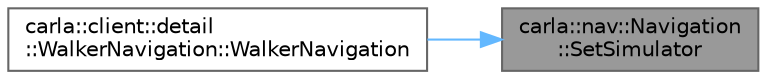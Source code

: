 digraph "carla::nav::Navigation::SetSimulator"
{
 // INTERACTIVE_SVG=YES
 // LATEX_PDF_SIZE
  bgcolor="transparent";
  edge [fontname=Helvetica,fontsize=10,labelfontname=Helvetica,labelfontsize=10];
  node [fontname=Helvetica,fontsize=10,shape=box,height=0.2,width=0.4];
  rankdir="RL";
  Node1 [id="Node000001",label="carla::nav::Navigation\l::SetSimulator",height=0.2,width=0.4,color="gray40", fillcolor="grey60", style="filled", fontcolor="black",tooltip="reference to the simulator to access API functions"];
  Node1 -> Node2 [id="edge1_Node000001_Node000002",dir="back",color="steelblue1",style="solid",tooltip=" "];
  Node2 [id="Node000002",label="carla::client::detail\l::WalkerNavigation::WalkerNavigation",height=0.2,width=0.4,color="grey40", fillcolor="white", style="filled",URL="$d1/d83/classcarla_1_1client_1_1detail_1_1WalkerNavigation.html#a6ef7fc54f2e18520a6791dad6acb8b5b",tooltip=" "];
}
